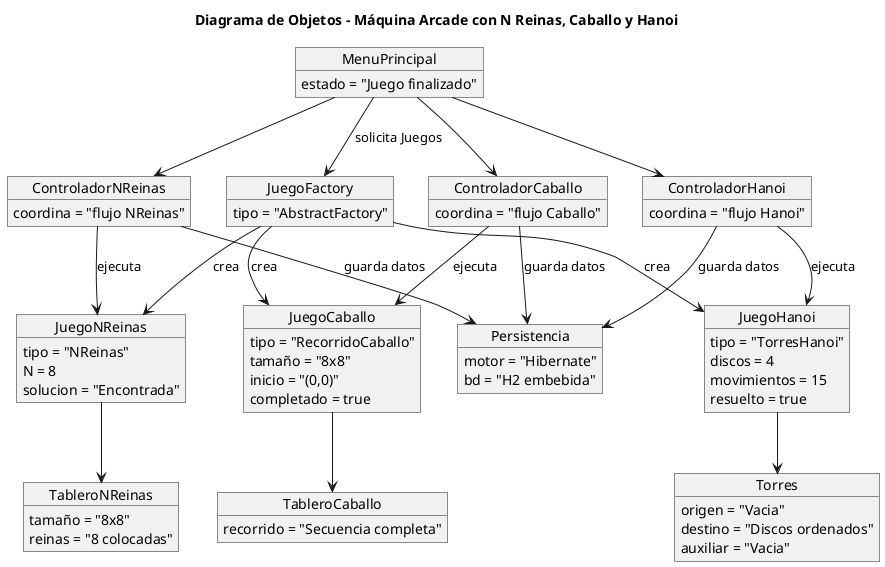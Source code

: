 @startuml
' Título opcional
title Diagrama de Objetos - Máquina Arcade con N Reinas, Caballo y Hanoi

' Objetos comunes
object MenuPrincipal {
  estado = "Juego finalizado"
}

object JuegoFactory {
  tipo = "AbstractFactory"
}

object Persistencia {
  motor = "Hibernate"
  bd = "H2 embebida"
}

' N Reinas
object JuegoNReinas {
  tipo = "NReinas"
  N = 8
  solucion = "Encontrada"
}

object TableroNReinas {
  tamaño = "8x8"
  reinas = "8 colocadas"
}

object ControladorNReinas {
  coordina = "flujo NReinas"
}

' Recorrido del Caballo
object JuegoCaballo {
  tipo = "RecorridoCaballo"
  tamaño = "8x8"
  inicio = "(0,0)"
  completado = true
}

object TableroCaballo {
  recorrido = "Secuencia completa"
}

object ControladorCaballo {
  coordina = "flujo Caballo"
}

' Torres de Hanoi
object JuegoHanoi {
  tipo = "TorresHanoi"
  discos = 4
  movimientos = 15
  resuelto = true
}

object Torres {
  origen = "Vacia"
  destino = "Discos ordenados"
  auxiliar = "Vacia"
}

object ControladorHanoi {
  coordina = "flujo Hanoi"
}

' Relaciones
MenuPrincipal --> JuegoFactory : solicita Juegos

JuegoFactory --> JuegoNReinas : crea
JuegoFactory --> JuegoCaballo : crea
JuegoFactory --> JuegoHanoi : crea

JuegoNReinas --> TableroNReinas
JuegoCaballo --> TableroCaballo
JuegoHanoi --> Torres

MenuPrincipal --> ControladorNReinas
MenuPrincipal --> ControladorCaballo
MenuPrincipal --> ControladorHanoi

ControladorNReinas --> JuegoNReinas : ejecuta
ControladorCaballo --> JuegoCaballo : ejecuta
ControladorHanoi --> JuegoHanoi : ejecuta

ControladorNReinas --> Persistencia : guarda datos
ControladorCaballo --> Persistencia : guarda datos
ControladorHanoi --> Persistencia : guarda datos

@enduml
